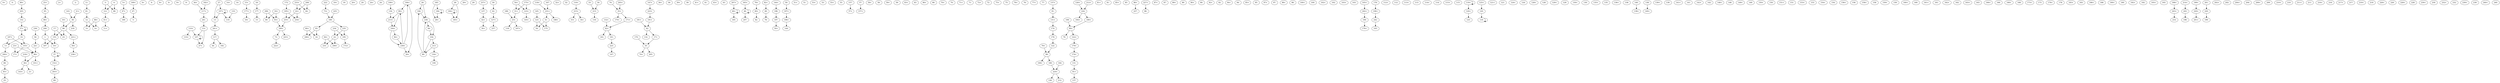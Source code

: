 digraph adj {
graph [k=45]
edge [d=-44]
"0+" [l=1882 C=17362]
"0-" [l=1882 C=17362]
"1+" [l=1110 C=10861]
"1-" [l=1110 C=10861]
"2+" [l=629 C=5640]
"2-" [l=629 C=5640]
"3+" [l=1256 C=11554]
"3-" [l=1256 C=11554]
"4+" [l=50 C=47]
"4-" [l=50 C=47]
"5+" [l=106 C=354]
"5-" [l=106 C=354]
"6+" [l=130 C=418]
"6-" [l=130 C=418]
"8+" [l=112 C=382]
"8-" [l=112 C=382]
"9+" [l=549 C=4578]
"9-" [l=549 C=4578]
"10+" [l=3098 C=30546]
"10-" [l=3098 C=30546]
"11+" [l=249 C=1013]
"11-" [l=249 C=1013]
"12+" [l=1654 C=16373]
"12-" [l=1654 C=16373]
"13+" [l=4435 C=43708]
"13-" [l=4435 C=43708]
"14+" [l=399 C=3495]
"14-" [l=399 C=3495]
"15+" [l=105 C=417]
"15-" [l=105 C=417]
"16+" [l=594 C=5745]
"16-" [l=594 C=5745]
"17+" [l=1628 C=15368]
"17-" [l=1628 C=15368]
"18+" [l=151 C=896]
"18-" [l=151 C=896]
"19+" [l=149 C=406]
"19-" [l=149 C=406]
"20+" [l=108 C=391]
"20-" [l=108 C=391]
"21+" [l=208 C=1717]
"21-" [l=208 C=1717]
"22+" [l=67 C=234]
"22-" [l=67 C=234]
"23+" [l=90 C=434]
"23-" [l=90 C=434]
"24+" [l=111 C=330]
"24-" [l=111 C=330]
"25+" [l=3855 C=36225]
"25-" [l=3855 C=36225]
"26+" [l=1674 C=17595]
"26-" [l=1674 C=17595]
"27+" [l=929 C=8634]
"27-" [l=929 C=8634]
"28+" [l=1009 C=9529]
"28-" [l=1009 C=9529]
"29+" [l=571 C=5446]
"29-" [l=571 C=5446]
"30+" [l=1666 C=16268]
"30-" [l=1666 C=16268]
"31+" [l=553 C=4428]
"31-" [l=553 C=4428]
"32+" [l=842 C=7700]
"32-" [l=842 C=7700]
"33+" [l=815 C=7745]
"33-" [l=815 C=7745]
"34+" [l=1835 C=16878]
"34-" [l=1835 C=16878]
"35+" [l=47 C=96]
"35-" [l=47 C=96]
"36+" [l=129 C=682]
"36-" [l=129 C=682]
"37+" [l=45 C=15]
"37-" [l=45 C=15]
"38+" [l=59 C=446]
"38-" [l=59 C=446]
"39+" [l=1412 C=13683]
"39-" [l=1412 C=13683]
"41+" [l=135 C=760]
"41-" [l=135 C=760]
"42+" [l=2001 C=20643]
"42-" [l=2001 C=20643]
"43+" [l=1048 C=8803]
"43-" [l=1048 C=8803]
"44+" [l=1897 C=18252]
"44-" [l=1897 C=18252]
"46+" [l=78 C=1127]
"46-" [l=78 C=1127]
"47+" [l=2099 C=21848]
"47-" [l=2099 C=21848]
"49+" [l=3128 C=30188]
"49-" [l=3128 C=30188]
"50+" [l=3831 C=36257]
"50-" [l=3831 C=36257]
"51+" [l=184 C=991]
"51-" [l=184 C=991]
"53+" [l=953 C=9610]
"53-" [l=953 C=9610]
"54+" [l=71 C=208]
"54-" [l=71 C=208]
"55+" [l=127 C=597]
"55-" [l=127 C=597]
"56+" [l=2060 C=17224]
"56-" [l=2060 C=17224]
"57+" [l=1787 C=14316]
"57-" [l=1787 C=14316]
"58+" [l=1547 C=14456]
"58-" [l=1547 C=14456]
"59+" [l=492 C=3650]
"59-" [l=492 C=3650]
"60+" [l=153 C=987]
"60-" [l=153 C=987]
"61+" [l=3254 C=33194]
"61-" [l=3254 C=33194]
"62+" [l=51 C=59]
"62-" [l=51 C=59]
"63+" [l=93 C=219]
"63-" [l=93 C=219]
"64+" [l=671 C=5153]
"64-" [l=671 C=5153]
"65+" [l=630 C=5963]
"65-" [l=630 C=5963]
"66+" [l=127 C=473]
"66-" [l=127 C=473]
"68+" [l=163 C=961]
"68-" [l=163 C=961]
"69+" [l=437 C=3191]
"69-" [l=437 C=3191]
"70+" [l=1286 C=12983]
"70-" [l=1286 C=12983]
"71+" [l=537 C=4093]
"71-" [l=537 C=4093]
"72+" [l=1041 C=9824]
"72-" [l=1041 C=9824]
"73+" [l=3292 C=34348]
"73-" [l=3292 C=34348]
"74+" [l=622 C=4992]
"74-" [l=622 C=4992]
"75+" [l=97 C=313]
"75-" [l=97 C=313]
"76+" [l=165 C=1091]
"76-" [l=165 C=1091]
"77+" [l=95 C=197]
"77-" [l=95 C=197]
"78+" [l=153 C=1075]
"78-" [l=153 C=1075]
"79+" [l=1453 C=13685]
"79-" [l=1453 C=13685]
"80+" [l=69 C=1140]
"80-" [l=69 C=1140]
"81+" [l=1094 C=9459]
"81-" [l=1094 C=9459]
"82+" [l=153 C=618]
"82-" [l=153 C=618]
"84+" [l=89 C=526]
"84-" [l=89 C=526]
"85+" [l=477 C=3922]
"85-" [l=477 C=3922]
"86+" [l=2297 C=21987]
"86-" [l=2297 C=21987]
"87+" [l=102 C=338]
"87-" [l=102 C=338]
"88+" [l=2452 C=23362]
"88-" [l=2452 C=23362]
"89+" [l=115 C=413]
"89-" [l=115 C=413]
"90+" [l=343 C=2751]
"90-" [l=343 C=2751]
"91+" [l=3934 C=38772]
"91-" [l=3934 C=38772]
"92+" [l=133 C=442]
"92-" [l=133 C=442]
"93+" [l=143 C=1049]
"93-" [l=143 C=1049]
"94+" [l=709 C=4827]
"94-" [l=709 C=4827]
"95+" [l=116 C=739]
"95-" [l=116 C=739]
"96+" [l=67 C=186]
"96-" [l=67 C=186]
"97+" [l=325 C=1697]
"97-" [l=325 C=1697]
"98+" [l=184 C=735]
"98-" [l=184 C=735]
"99+" [l=50 C=102]
"99-" [l=50 C=102]
"100+" [l=117 C=315]
"100-" [l=117 C=315]
"101+" [l=205 C=1057]
"101-" [l=205 C=1057]
"102+" [l=380 C=2746]
"102-" [l=380 C=2746]
"103+" [l=582 C=3983]
"103-" [l=582 C=3983]
"104+" [l=47 C=184]
"104-" [l=47 C=184]
"105+" [l=112 C=676]
"105-" [l=112 C=676]
"106+" [l=4121 C=36881]
"106-" [l=4121 C=36881]
"107+" [l=45 C=6]
"107-" [l=45 C=6]
"108+" [l=195 C=997]
"108-" [l=195 C=997]
"109+" [l=247 C=1898]
"109-" [l=247 C=1898]
"110+" [l=435 C=3628]
"110-" [l=435 C=3628]
"112+" [l=1579 C=12958]
"112-" [l=1579 C=12958]
"113+" [l=128 C=589]
"113-" [l=128 C=589]
"114+" [l=106 C=470]
"114-" [l=106 C=470]
"115+" [l=232 C=1229]
"115-" [l=232 C=1229]
"116+" [l=167 C=899]
"116-" [l=167 C=899]
"117+" [l=2629 C=22870]
"117-" [l=2629 C=22870]
"118+" [l=363 C=2415]
"118-" [l=363 C=2415]
"119+" [l=48 C=77]
"119-" [l=48 C=77]
"120+" [l=4018 C=41714]
"120-" [l=4018 C=41714]
"121+" [l=99 C=309]
"121-" [l=99 C=309]
"122+" [l=709 C=6882]
"122-" [l=709 C=6882]
"123+" [l=2727 C=25332]
"123-" [l=2727 C=25332]
"124+" [l=1100 C=9689]
"124-" [l=1100 C=9689]
"125+" [l=122 C=369]
"125-" [l=122 C=369]
"126+" [l=1379 C=12388]
"126-" [l=1379 C=12388]
"127+" [l=3981 C=40932]
"127-" [l=3981 C=40932]
"128+" [l=1550 C=17273]
"128-" [l=1550 C=17273]
"129+" [l=918 C=7897]
"129-" [l=918 C=7897]
"130+" [l=726 C=7043]
"130-" [l=726 C=7043]
"131+" [l=2369 C=21322]
"131-" [l=2369 C=21322]
"132+" [l=1013 C=9658]
"132-" [l=1013 C=9658]
"133+" [l=1263 C=12038]
"133-" [l=1263 C=12038]
"134+" [l=2156 C=23000]
"134-" [l=2156 C=23000]
"135+" [l=1378 C=13026]
"135-" [l=1378 C=13026]
"136+" [l=189 C=653]
"136-" [l=189 C=653]
"137+" [l=1506 C=12432]
"137-" [l=1506 C=12432]
"138+" [l=110 C=516]
"138-" [l=110 C=516]
"139+" [l=908 C=9266]
"139-" [l=908 C=9266]
"140+" [l=2038 C=19872]
"140-" [l=2038 C=19872]
"141+" [l=1336 C=12878]
"141-" [l=1336 C=12878]
"142+" [l=214 C=1213]
"142-" [l=214 C=1213]
"143+" [l=158 C=782]
"143-" [l=158 C=782]
"144+" [l=1027 C=8530]
"144-" [l=1027 C=8530]
"145+" [l=184 C=911]
"145-" [l=184 C=911]
"147+" [l=262 C=2008]
"147-" [l=262 C=2008]
"148+" [l=481 C=4608]
"148-" [l=481 C=4608]
"149+" [l=171 C=1079]
"149-" [l=171 C=1079]
"150+" [l=151 C=448]
"150-" [l=151 C=448]
"151+" [l=209 C=1078]
"151-" [l=209 C=1078]
"152+" [l=412 C=3635]
"152-" [l=412 C=3635]
"153+" [l=90 C=338]
"153-" [l=90 C=338]
"154+" [l=464 C=2924]
"154-" [l=464 C=2924]
"155+" [l=49 C=32]
"155-" [l=49 C=32]
"156+" [l=633 C=4658]
"156-" [l=633 C=4658]
"157+" [l=3305 C=29233]
"157-" [l=3305 C=29233]
"158+" [l=114 C=657]
"158-" [l=114 C=657]
"159+" [l=118 C=431]
"159-" [l=118 C=431]
"160+" [l=1767 C=15582]
"160-" [l=1767 C=15582]
"161+" [l=97 C=303]
"161-" [l=97 C=303]
"162+" [l=232 C=931]
"162-" [l=232 C=931]
"163+" [l=146 C=460]
"163-" [l=146 C=460]
"164+" [l=2350 C=23476]
"164-" [l=2350 C=23476]
"165+" [l=5644 C=57714]
"165-" [l=5644 C=57714]
"166+" [l=960 C=9535]
"166-" [l=960 C=9535]
"167+" [l=642 C=6334]
"167-" [l=642 C=6334]
"168+" [l=593 C=5465]
"168-" [l=593 C=5465]
"169+" [l=342 C=2618]
"169-" [l=342 C=2618]
"170+" [l=1221 C=10731]
"170-" [l=1221 C=10731]
"171+" [l=118 C=560]
"171-" [l=118 C=560]
"172+" [l=346 C=2781]
"172-" [l=346 C=2781]
"173+" [l=925 C=7279]
"173-" [l=925 C=7279]
"174+" [l=1621 C=14701]
"174-" [l=1621 C=14701]
"175+" [l=56 C=165]
"175-" [l=56 C=165]
"176+" [l=196 C=1260]
"176-" [l=196 C=1260]
"177+" [l=3373 C=33775]
"177-" [l=3373 C=33775]
"178+" [l=191 C=778]
"178-" [l=191 C=778]
"179+" [l=4035 C=37904]
"179-" [l=4035 C=37904]
"180+" [l=124 C=604]
"180-" [l=124 C=604]
"181+" [l=1529 C=14971]
"181-" [l=1529 C=14971]
"182+" [l=118 C=464]
"182-" [l=118 C=464]
"183+" [l=630 C=6079]
"183-" [l=630 C=6079]
"184+" [l=89 C=427]
"184-" [l=89 C=427]
"185+" [l=99 C=619]
"185-" [l=99 C=619]
"186+" [l=458 C=3548]
"186-" [l=458 C=3548]
"187+" [l=67 C=156]
"187-" [l=67 C=156]
"188+" [l=1157 C=10111]
"188-" [l=1157 C=10111]
"189+" [l=953 C=8370]
"189-" [l=953 C=8370]
"190+" [l=1097 C=8653]
"190-" [l=1097 C=8653]
"191+" [l=127 C=550]
"191-" [l=127 C=550]
"192+" [l=196 C=1048]
"192-" [l=196 C=1048]
"193+" [l=505 C=3424]
"193-" [l=505 C=3424]
"194+" [l=89 C=460]
"194-" [l=89 C=460]
"195+" [l=2072 C=22453]
"195-" [l=2072 C=22453]
"196+" [l=2642 C=24493]
"196-" [l=2642 C=24493]
"197+" [l=240 C=935]
"197-" [l=240 C=935]
"198+" [l=122 C=294]
"198-" [l=122 C=294]
"199+" [l=2032 C=18312]
"199-" [l=2032 C=18312]
"200+" [l=4141 C=42038]
"200-" [l=4141 C=42038]
"201+" [l=349 C=2827]
"201-" [l=349 C=2827]
"202+" [l=101 C=441]
"202-" [l=101 C=441]
"203+" [l=3490 C=30200]
"203-" [l=3490 C=30200]
"204+" [l=834 C=7780]
"204-" [l=834 C=7780]
"205+" [l=902 C=7710]
"205-" [l=902 C=7710]
"206+" [l=653 C=6629]
"206-" [l=653 C=6629]
"207+" [l=505 C=3627]
"207-" [l=505 C=3627]
"208+" [l=511 C=4494]
"208-" [l=511 C=4494]
"209+" [l=1119 C=10797]
"209-" [l=1119 C=10797]
"210+" [l=1530 C=13656]
"210-" [l=1530 C=13656]
"211+" [l=223 C=1835]
"211-" [l=223 C=1835]
"212+" [l=111 C=476]
"212-" [l=111 C=476]
"213+" [l=67 C=563]
"213-" [l=67 C=563]
"214+" [l=2740 C=24487]
"214-" [l=2740 C=24487]
"215+" [l=2327 C=19926]
"215-" [l=2327 C=19926]
"216+" [l=1510 C=13204]
"216-" [l=1510 C=13204]
"217+" [l=94 C=335]
"217-" [l=94 C=335]
"218+" [l=324 C=2108]
"218-" [l=324 C=2108]
"219+" [l=136 C=623]
"219-" [l=136 C=623]
"220+" [l=2046 C=18640]
"220-" [l=2046 C=18640]
"221+" [l=1456 C=13115]
"221-" [l=1456 C=13115]
"222+" [l=864 C=8346]
"222-" [l=864 C=8346]
"223+" [l=4315 C=41994]
"223-" [l=4315 C=41994]
"224+" [l=45 C=11]
"224-" [l=45 C=11]
"225+" [l=2265 C=21240]
"225-" [l=2265 C=21240]
"226+" [l=907 C=7699]
"226-" [l=907 C=7699]
"227+" [l=1495 C=15457]
"227-" [l=1495 C=15457]
"228+" [l=1564 C=15680]
"228-" [l=1564 C=15680]
"230+" [l=95 C=338]
"230-" [l=95 C=338]
"231+" [l=54 C=185]
"231-" [l=54 C=185]
"232+" [l=378 C=2569]
"232-" [l=378 C=2569]
"233+" [l=413 C=3005]
"233-" [l=413 C=3005]
"234+" [l=109 C=364]
"234-" [l=109 C=364]
"235+" [l=1429 C=14854]
"235-" [l=1429 C=14854]
"236+" [l=96 C=225]
"236-" [l=96 C=225]
"237+" [l=91 C=440]
"237-" [l=91 C=440]
"238+" [l=47 C=150]
"238-" [l=47 C=150]
"239+" [l=139 C=372]
"239-" [l=139 C=372]
"240+" [l=992 C=9521]
"240-" [l=992 C=9521]
"241+" [l=128 C=0]
"241-" [l=128 C=0]
"242+" [l=89 C=0]
"242-" [l=89 C=0]
"243+" [l=117 C=0]
"243-" [l=117 C=0]
"1+" -> "200+" [d=-35]
"1-" -> "10+"
"1-" -> "187-"
"3-" -> "12+"
"3-" -> "68-"
"4-" -> "12+"
"4-" -> "68-"
"5+" -> "47+" [d=-25]
"10+" -> "37-"
"10-" -> "1+"
"10-" -> "155+"
"11-" -> "61-" [d=-25]
"12+" -> "61+" [d=-36]
"12-" -> "3+"
"12-" -> "4+"
"13+" -> "27+"
"13+" -> "107-" [d=-43]
"13-" -> "241+"
"15+" -> "177+" [d=-37]
"16+" -> "60-"
"16+" -> "93+"
"17-" -> "23-"
"17-" -> "155-"
"18-" -> "177-" [d=-17]
"21+" -> "38-"
"22+" -> "234+"
"22+" -> "235+"
"22-" -> "208+"
"22-" -> "233-"
"23+" -> "17+"
"23+" -> "96+" [d=-42]
"25+" -> "65-" [d=-39]
"26-" -> "194-"
"26-" -> "238-" [d=-42]
"27-" -> "13-"
"27-" -> "107+"
"28-" -> "184+"
"28-" -> "185+"
"30-" -> "42-" [d=-38]
"31+" -> "231-"
"31-" -> "54-"
"31-" -> "175-"
"33-" -> "215-"
"34-" -> "215-"
"35+" -> "170+"
"35+" -> "171+"
"35-" -> "74+"
"35-" -> "205-"
"37+" -> "10-"
"37+" -> "37+" [d=-43]
"37-" -> "152+"
"37-" -> "37-" [d=-43]
"38+" -> "21-"
"38+" -> "143+"
"38-" -> "218-"
"38-" -> "96-" [d=-14]
"42+" -> "30+" [d=-38]
"42-" -> "127+" [d=-39]
"44+" -> "117+"
"46+" -> "165-"
"46+" -> "46+" [d=-26]
"46-" -> "207-"
"46-" -> "46-" [d=-26]
"47+" -> "169-" [d=-26]
"47-" -> "5-" [d=-25]
"49+" -> "82-" [d=-38]
"49-" -> "78-" [d=-38]
"50-" -> "197+" [d=-29]
"54+" -> "31+"
"54+" -> "123+"
"56+" -> "236+" [d=-24]
"56-" -> "221-" [d=-37]
"57-" -> "157+" [d=-28]
"60+" -> "16-"
"60+" -> "206+"
"61+" -> "11+" [d=-25]
"61-" -> "12-" [d=-36]
"62+" -> "181-"
"62+" -> "191-"
"62-" -> "132-"
"62-" -> "171-"
"64+" -> "208+"
"64+" -> "233-"
"65+" -> "25-" [d=-39]
"65-" -> "88+" [d=-42]
"68+" -> "3+"
"68+" -> "4+"
"69+" -> "203-" [d=-36]
"73+" -> "189-"
"73-" -> "222+" [d=-41]
"74-" -> "35+"
"78+" -> "49+" [d=-38]
"79+" -> "99-"
"80+" -> "104+" [d=-36]
"80+" -> "213+" [d=-16]
"80-" -> "194-"
"80-" -> "238-" [d=-42]
"82+" -> "49-" [d=-38]
"84+" -> "238+"
"84-" -> "104-"
"86+" -> "227-" [d=-35]
"88+" -> "200-" [d=-42]
"88-" -> "65+" [d=-42]
"91+" -> "137-" [d=-36]
"91-" -> "131+" [d=-37]
"93+" -> "189+"
"93-" -> "16-"
"93-" -> "206+"
"96+" -> "101+"
"96+" -> "38+" [d=-14]
"96-" -> "221+"
"96-" -> "23-" [d=-42]
"96-" -> "155-" [d=-42]
"99+" -> "79-"
"99+" -> "122+"
"99-" -> "108+"
"99-" -> "180-"
"101-" -> "96-"
"104+" -> "84+"
"104+" -> "238+" [d=-42]
"104-" -> "213-"
"104-" -> "80-" [d=-36]
"105+" -> "242+"
"106+" -> "242-"
"106-" -> "176+" [d=-17]
"107+" -> "110-" [d=-32]
"107+" -> "13-" [d=-43]
"107+" -> "107+" [d=-43]
"107-" -> "27+"
"107-" -> "107-" [d=-43]
"108-" -> "99+"
"109+" -> "134-" [d=-40]
"110+" -> "133+"
"110+" -> "107-" [d=-32]
"116+" -> "215+" [d=-14]
"117+" -> "241-"
"117-" -> "44-"
"117-" -> "182-"
"118+" -> "231+"
"119+" -> "119+"
"119+" -> "120+"
"119-" -> "119-"
"120+" -> "125-" [d=-37]
"120-" -> "119-"
"122+" -> "179+" [d=-7]
"122-" -> "99-"
"123+" -> "145+" [d=-32]
"123-" -> "54-"
"123-" -> "175-"
"125+" -> "120-" [d=-37]
"126+" -> "224-"
"127+" -> "237-" [d=-13]
"127-" -> "42+" [d=-39]
"131+" -> "174-" [d=-37]
"131-" -> "91+" [d=-37]
"132+" -> "62+"
"133-" -> "110-"
"134+" -> "109-" [d=-40]
"134-" -> "213+"
"137+" -> "91-" [d=-36]
"138-" -> "140+" [d=-39]
"140-" -> "138+" [d=-39]
"143-" -> "38-"
"144+" -> "196-" [d=-39]
"145-" -> "123-" [d=-32]
"147+" -> "223+" [d=-41]
"152+" -> "203+" [d=-8]
"152-" -> "37+"
"155+" -> "17+"
"155+" -> "96+" [d=-42]
"155-" -> "10+"
"155-" -> "187-"
"157-" -> "57+" [d=-28]
"164-" -> "224+"
"165+" -> "46-"
"167-" -> "231+"
"169+" -> "47-" [d=-26]
"170-" -> "35-"
"171+" -> "62+"
"171-" -> "35-"
"172-" -> "195+" [d=-27]
"174+" -> "131-" [d=-37]
"174-" -> "179-" [d=-26]
"175+" -> "31+"
"175+" -> "123+"
"176-" -> "106+" [d=-17]
"177+" -> "18+" [d=-17]
"177-" -> "15-" [d=-37]
"179+" -> "174+" [d=-26]
"179-" -> "122-" [d=-7]
"180+" -> "99+"
"180-" -> "224+"
"181+" -> "62-"
"182+" -> "117+"
"184+" -> "184+"
"184+" -> "185+"
"184-" -> "28+"
"184-" -> "184-"
"185-" -> "28+"
"185-" -> "184-"
"187+" -> "1+"
"187+" -> "155+"
"188-" -> "231-"
"189+" -> "73-"
"189+" -> "225+"
"189-" -> "93-"
"189-" -> "235-"
"191+" -> "62-"
"191-" -> "223-" [d=-26]
"194+" -> "26+"
"194+" -> "80+"
"194-" -> "238-"
"195+" -> "234+"
"195+" -> "235+"
"195-" -> "172+" [d=-27]
"196+" -> "144-" [d=-39]
"196-" -> "197-" [d=-33]
"197+" -> "196+" [d=-33]
"197-" -> "50+" [d=-29]
"198+" -> "243+"
"199+" -> "220+" [d=-39]
"200+" -> "88-" [d=-42]
"200-" -> "1-" [d=-35]
"201-" -> "220-" [d=-38]
"203+" -> "69-" [d=-36]
"203-" -> "152-" [d=-8]
"205+" -> "35+"
"206-" -> "60-"
"206-" -> "93+"
"207+" -> "46+"
"208-" -> "22+"
"208-" -> "64-"
"212+" -> "224-"
"213+" -> "104+"
"213-" -> "134+"
"213-" -> "80-" [d=-16]
"214+" -> "243-"
"215+" -> "33+"
"215+" -> "34+"
"215-" -> "116-" [d=-14]
"218+" -> "38+"
"220+" -> "201+" [d=-38]
"220-" -> "199-" [d=-39]
"221+" -> "56+" [d=-37]
"221-" -> "96+"
"222-" -> "73+" [d=-41]
"223+" -> "191+" [d=-26]
"223-" -> "147-" [d=-41]
"224+" -> "126-"
"224+" -> "212-"
"224-" -> "164+"
"224-" -> "180+"
"225-" -> "189-"
"227+" -> "86-" [d=-35]
"231+" -> "31-"
"231+" -> "188+"
"231-" -> "118-"
"231-" -> "167+"
"233+" -> "22+"
"233+" -> "64-"
"234-" -> "22-"
"234-" -> "195-"
"235+" -> "189+"
"235-" -> "22-"
"235-" -> "195-"
"236-" -> "56-" [d=-24]
"237+" -> "127-" [d=-13]
"238+" -> "194+"
"238+" -> "26+" [d=-42]
"238+" -> "80+" [d=-42]
"238-" -> "84-"
"238-" -> "104-" [d=-42]
"241+" -> "117-"
"241-" -> "13+"
"242+" -> "106-"
"242-" -> "105-"
"243+" -> "214-"
"243-" -> "198-"
}
